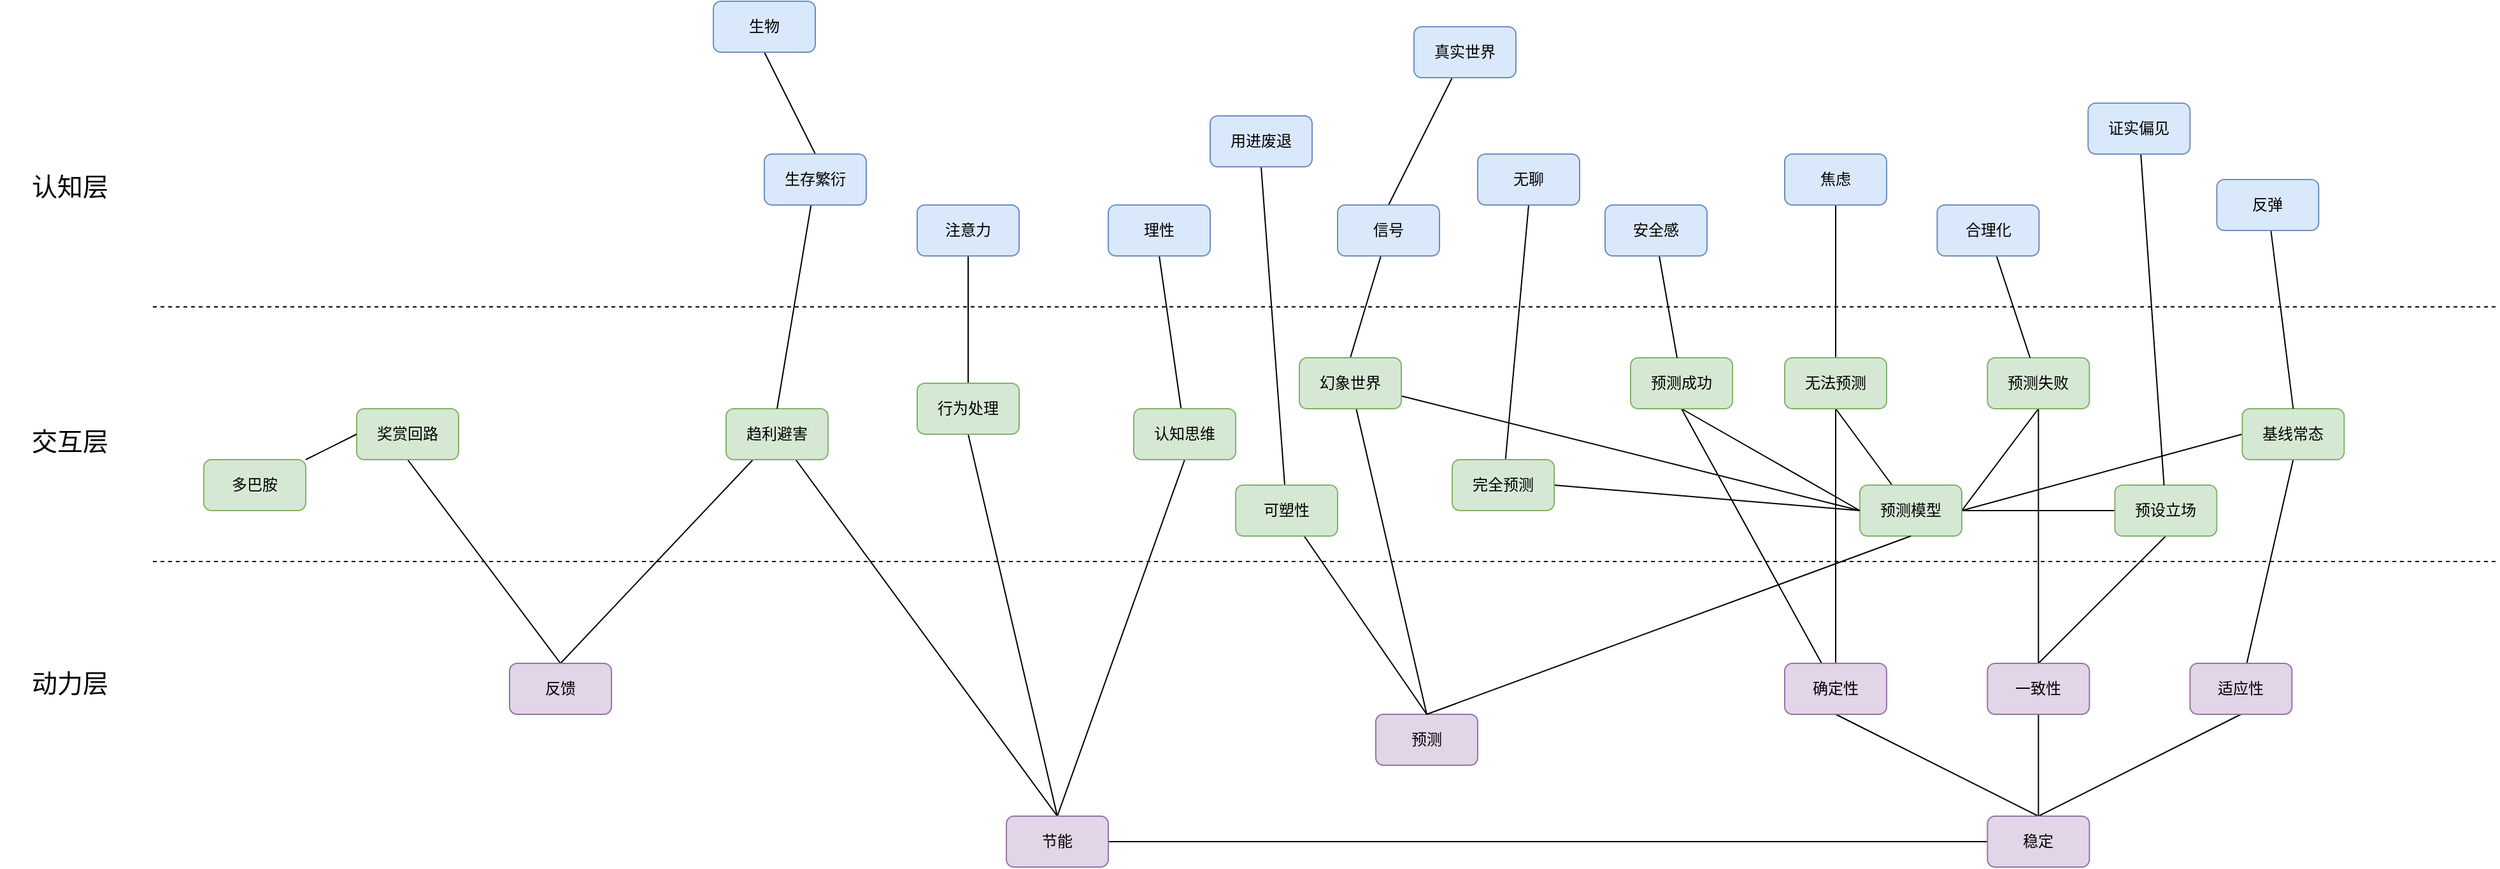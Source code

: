<mxfile version="23.1.1" type="github">
  <diagram name="第 1 页" id="S1ESDCBF1DzJsObu27Jt">
    <mxGraphModel dx="1687" dy="878" grid="1" gridSize="10" guides="1" tooltips="1" connect="1" arrows="1" fold="1" page="1" pageScale="1" pageWidth="827" pageHeight="1169" math="0" shadow="0">
      <root>
        <mxCell id="0" />
        <mxCell id="1" parent="0" />
        <mxCell id="J_500TB361rXNfJ9Qsu5-1" value="" style="endArrow=none;dashed=1;html=1;rounded=0;" edge="1" parent="1">
          <mxGeometry width="50" height="50" relative="1" as="geometry">
            <mxPoint x="160" y="440" as="sourcePoint" />
            <mxPoint x="2000" y="440" as="targetPoint" />
          </mxGeometry>
        </mxCell>
        <mxCell id="J_500TB361rXNfJ9Qsu5-2" value="" style="endArrow=none;dashed=1;html=1;rounded=0;" edge="1" parent="1">
          <mxGeometry width="50" height="50" relative="1" as="geometry">
            <mxPoint x="160" y="640" as="sourcePoint" />
            <mxPoint x="2000" y="640" as="targetPoint" />
          </mxGeometry>
        </mxCell>
        <mxCell id="J_500TB361rXNfJ9Qsu5-3" value="认知层" style="text;html=1;strokeColor=none;fillColor=none;align=center;verticalAlign=middle;whiteSpace=wrap;rounded=0;fontSize=20;" vertex="1" parent="1">
          <mxGeometry x="40" y="330" width="110" height="30" as="geometry" />
        </mxCell>
        <mxCell id="J_500TB361rXNfJ9Qsu5-4" value="交互层" style="text;html=1;strokeColor=none;fillColor=none;align=center;verticalAlign=middle;whiteSpace=wrap;rounded=0;fontSize=20;" vertex="1" parent="1">
          <mxGeometry x="40" y="530" width="110" height="30" as="geometry" />
        </mxCell>
        <mxCell id="J_500TB361rXNfJ9Qsu5-5" value="动力层" style="text;html=1;strokeColor=none;fillColor=none;align=center;verticalAlign=middle;whiteSpace=wrap;rounded=0;fontSize=20;" vertex="1" parent="1">
          <mxGeometry x="40" y="720" width="110" height="30" as="geometry" />
        </mxCell>
        <mxCell id="J_500TB361rXNfJ9Qsu5-52" style="edgeStyle=none;shape=connector;rounded=0;orthogonalLoop=1;jettySize=auto;html=1;entryX=0.5;entryY=0;entryDx=0;entryDy=0;labelBackgroundColor=default;strokeColor=default;align=center;verticalAlign=middle;fontFamily=Helvetica;fontSize=11;fontColor=default;endArrow=none;endFill=0;" edge="1" parent="1" source="J_500TB361rXNfJ9Qsu5-18" target="J_500TB361rXNfJ9Qsu5-50">
          <mxGeometry relative="1" as="geometry" />
        </mxCell>
        <mxCell id="J_500TB361rXNfJ9Qsu5-86" style="edgeStyle=none;shape=connector;rounded=0;orthogonalLoop=1;jettySize=auto;html=1;entryX=0.5;entryY=0;entryDx=0;entryDy=0;labelBackgroundColor=default;strokeColor=default;align=center;verticalAlign=middle;fontFamily=Helvetica;fontSize=11;fontColor=default;endArrow=none;endFill=0;" edge="1" parent="1" source="J_500TB361rXNfJ9Qsu5-18" target="J_500TB361rXNfJ9Qsu5-80">
          <mxGeometry relative="1" as="geometry" />
        </mxCell>
        <mxCell id="J_500TB361rXNfJ9Qsu5-18" value="趋利避害" style="rounded=1;whiteSpace=wrap;html=1;fillColor=#d5e8d4;strokeColor=#82b366;" vertex="1" parent="1">
          <mxGeometry x="610" y="520" width="80" height="40" as="geometry" />
        </mxCell>
        <mxCell id="J_500TB361rXNfJ9Qsu5-44" style="rounded=0;orthogonalLoop=1;jettySize=auto;html=1;entryX=0.5;entryY=0;entryDx=0;entryDy=0;endArrow=none;endFill=0;exitX=0.5;exitY=1;exitDx=0;exitDy=0;" edge="1" parent="1" source="J_500TB361rXNfJ9Qsu5-19" target="J_500TB361rXNfJ9Qsu5-43">
          <mxGeometry relative="1" as="geometry" />
        </mxCell>
        <mxCell id="J_500TB361rXNfJ9Qsu5-19" value="生物" style="rounded=1;whiteSpace=wrap;html=1;fillColor=#dae8fc;strokeColor=#6c8ebf;" vertex="1" parent="1">
          <mxGeometry x="600" y="200" width="80" height="40" as="geometry" />
        </mxCell>
        <mxCell id="J_500TB361rXNfJ9Qsu5-46" style="edgeStyle=none;shape=connector;rounded=0;orthogonalLoop=1;jettySize=auto;html=1;entryX=0.5;entryY=0;entryDx=0;entryDy=0;labelBackgroundColor=default;strokeColor=default;align=center;verticalAlign=middle;fontFamily=Helvetica;fontSize=11;fontColor=default;endArrow=none;endFill=0;" edge="1" parent="1" source="J_500TB361rXNfJ9Qsu5-43" target="J_500TB361rXNfJ9Qsu5-18">
          <mxGeometry relative="1" as="geometry" />
        </mxCell>
        <mxCell id="J_500TB361rXNfJ9Qsu5-43" value="生存繁衍" style="rounded=1;whiteSpace=wrap;html=1;fillColor=#dae8fc;strokeColor=#6c8ebf;" vertex="1" parent="1">
          <mxGeometry x="640" y="320" width="80" height="40" as="geometry" />
        </mxCell>
        <mxCell id="J_500TB361rXNfJ9Qsu5-56" style="edgeStyle=none;shape=connector;rounded=0;orthogonalLoop=1;jettySize=auto;html=1;labelBackgroundColor=default;strokeColor=default;align=center;verticalAlign=middle;fontFamily=Helvetica;fontSize=11;fontColor=default;endArrow=none;endFill=0;exitX=0.5;exitY=0;exitDx=0;exitDy=0;entryX=0.5;entryY=1;entryDx=0;entryDy=0;" edge="1" parent="1" source="J_500TB361rXNfJ9Qsu5-50" target="J_500TB361rXNfJ9Qsu5-78">
          <mxGeometry relative="1" as="geometry">
            <mxPoint x="860" y="560" as="targetPoint" />
          </mxGeometry>
        </mxCell>
        <mxCell id="J_500TB361rXNfJ9Qsu5-57" style="edgeStyle=none;shape=connector;rounded=0;orthogonalLoop=1;jettySize=auto;html=1;entryX=0.5;entryY=1;entryDx=0;entryDy=0;labelBackgroundColor=default;strokeColor=default;align=center;verticalAlign=middle;fontFamily=Helvetica;fontSize=11;fontColor=default;endArrow=none;endFill=0;exitX=0.5;exitY=0;exitDx=0;exitDy=0;" edge="1" parent="1" source="J_500TB361rXNfJ9Qsu5-50" target="J_500TB361rXNfJ9Qsu5-55">
          <mxGeometry relative="1" as="geometry" />
        </mxCell>
        <mxCell id="J_500TB361rXNfJ9Qsu5-131" style="edgeStyle=none;shape=connector;rounded=0;orthogonalLoop=1;jettySize=auto;html=1;entryX=0;entryY=0.5;entryDx=0;entryDy=0;labelBackgroundColor=default;strokeColor=default;align=center;verticalAlign=middle;fontFamily=Helvetica;fontSize=11;fontColor=default;endArrow=none;endFill=0;" edge="1" parent="1" source="J_500TB361rXNfJ9Qsu5-50" target="J_500TB361rXNfJ9Qsu5-92">
          <mxGeometry relative="1" as="geometry" />
        </mxCell>
        <mxCell id="J_500TB361rXNfJ9Qsu5-50" value="节能" style="rounded=1;whiteSpace=wrap;html=1;fillColor=#e1d5e7;strokeColor=#9673a6;" vertex="1" parent="1">
          <mxGeometry x="830" y="840" width="80" height="40" as="geometry" />
        </mxCell>
        <mxCell id="J_500TB361rXNfJ9Qsu5-91" style="edgeStyle=none;shape=connector;rounded=0;orthogonalLoop=1;jettySize=auto;html=1;entryX=0.5;entryY=1;entryDx=0;entryDy=0;labelBackgroundColor=default;strokeColor=default;align=center;verticalAlign=middle;fontFamily=Helvetica;fontSize=11;fontColor=default;endArrow=none;endFill=0;" edge="1" parent="1" source="J_500TB361rXNfJ9Qsu5-55" target="J_500TB361rXNfJ9Qsu5-90">
          <mxGeometry relative="1" as="geometry" />
        </mxCell>
        <mxCell id="J_500TB361rXNfJ9Qsu5-55" value="认知思维" style="rounded=1;whiteSpace=wrap;html=1;fillColor=#d5e8d4;strokeColor=#82b366;" vertex="1" parent="1">
          <mxGeometry x="930" y="520" width="80" height="40" as="geometry" />
        </mxCell>
        <mxCell id="J_500TB361rXNfJ9Qsu5-89" style="edgeStyle=none;shape=connector;rounded=0;orthogonalLoop=1;jettySize=auto;html=1;labelBackgroundColor=default;strokeColor=default;align=center;verticalAlign=middle;fontFamily=Helvetica;fontSize=11;fontColor=default;endArrow=none;endFill=0;" edge="1" parent="1" source="J_500TB361rXNfJ9Qsu5-78" target="J_500TB361rXNfJ9Qsu5-88">
          <mxGeometry relative="1" as="geometry" />
        </mxCell>
        <mxCell id="J_500TB361rXNfJ9Qsu5-78" value="行为处理" style="rounded=1;whiteSpace=wrap;html=1;fillColor=#d5e8d4;strokeColor=#82b366;" vertex="1" parent="1">
          <mxGeometry x="760" y="500" width="80" height="40" as="geometry" />
        </mxCell>
        <mxCell id="J_500TB361rXNfJ9Qsu5-83" style="edgeStyle=none;shape=connector;rounded=0;orthogonalLoop=1;jettySize=auto;html=1;entryX=0.5;entryY=1;entryDx=0;entryDy=0;labelBackgroundColor=default;strokeColor=default;align=center;verticalAlign=middle;fontFamily=Helvetica;fontSize=11;fontColor=default;endArrow=none;endFill=0;exitX=0.5;exitY=0;exitDx=0;exitDy=0;" edge="1" parent="1" source="J_500TB361rXNfJ9Qsu5-80" target="J_500TB361rXNfJ9Qsu5-82">
          <mxGeometry relative="1" as="geometry" />
        </mxCell>
        <mxCell id="J_500TB361rXNfJ9Qsu5-80" value="反馈" style="rounded=1;whiteSpace=wrap;html=1;fillColor=#e1d5e7;strokeColor=#9673a6;" vertex="1" parent="1">
          <mxGeometry x="440" y="720" width="80" height="40" as="geometry" />
        </mxCell>
        <mxCell id="J_500TB361rXNfJ9Qsu5-82" value="奖赏回路" style="rounded=1;whiteSpace=wrap;html=1;fillColor=#d5e8d4;strokeColor=#82b366;" vertex="1" parent="1">
          <mxGeometry x="320" y="520" width="80" height="40" as="geometry" />
        </mxCell>
        <mxCell id="J_500TB361rXNfJ9Qsu5-85" style="edgeStyle=none;shape=connector;rounded=0;orthogonalLoop=1;jettySize=auto;html=1;entryX=0;entryY=0.5;entryDx=0;entryDy=0;labelBackgroundColor=default;strokeColor=default;align=center;verticalAlign=middle;fontFamily=Helvetica;fontSize=11;fontColor=default;endArrow=none;endFill=0;" edge="1" parent="1" source="J_500TB361rXNfJ9Qsu5-84" target="J_500TB361rXNfJ9Qsu5-82">
          <mxGeometry relative="1" as="geometry" />
        </mxCell>
        <mxCell id="J_500TB361rXNfJ9Qsu5-84" value="多巴胺" style="rounded=1;whiteSpace=wrap;html=1;fillColor=#d5e8d4;strokeColor=#82b366;" vertex="1" parent="1">
          <mxGeometry x="200" y="560" width="80" height="40" as="geometry" />
        </mxCell>
        <mxCell id="J_500TB361rXNfJ9Qsu5-88" value="注意力" style="rounded=1;whiteSpace=wrap;html=1;fillColor=#dae8fc;strokeColor=#6c8ebf;" vertex="1" parent="1">
          <mxGeometry x="760" y="360" width="80" height="40" as="geometry" />
        </mxCell>
        <mxCell id="J_500TB361rXNfJ9Qsu5-90" value="理性" style="rounded=1;whiteSpace=wrap;html=1;fillColor=#dae8fc;strokeColor=#6c8ebf;" vertex="1" parent="1">
          <mxGeometry x="910" y="360" width="80" height="40" as="geometry" />
        </mxCell>
        <mxCell id="J_500TB361rXNfJ9Qsu5-98" style="edgeStyle=none;shape=connector;rounded=0;orthogonalLoop=1;jettySize=auto;html=1;labelBackgroundColor=default;strokeColor=default;align=center;verticalAlign=middle;fontFamily=Helvetica;fontSize=11;fontColor=default;endArrow=none;endFill=0;" edge="1" parent="1" source="J_500TB361rXNfJ9Qsu5-92" target="J_500TB361rXNfJ9Qsu5-96">
          <mxGeometry relative="1" as="geometry" />
        </mxCell>
        <mxCell id="J_500TB361rXNfJ9Qsu5-99" style="edgeStyle=none;shape=connector;rounded=0;orthogonalLoop=1;jettySize=auto;html=1;entryX=0.5;entryY=1;entryDx=0;entryDy=0;labelBackgroundColor=default;strokeColor=default;align=center;verticalAlign=middle;fontFamily=Helvetica;fontSize=11;fontColor=default;endArrow=none;endFill=0;exitX=0.5;exitY=0;exitDx=0;exitDy=0;" edge="1" parent="1" source="J_500TB361rXNfJ9Qsu5-92" target="J_500TB361rXNfJ9Qsu5-95">
          <mxGeometry relative="1" as="geometry" />
        </mxCell>
        <mxCell id="J_500TB361rXNfJ9Qsu5-100" style="edgeStyle=none;shape=connector;rounded=0;orthogonalLoop=1;jettySize=auto;html=1;entryX=0.5;entryY=1;entryDx=0;entryDy=0;labelBackgroundColor=default;strokeColor=default;align=center;verticalAlign=middle;fontFamily=Helvetica;fontSize=11;fontColor=default;endArrow=none;endFill=0;exitX=0.5;exitY=0;exitDx=0;exitDy=0;" edge="1" parent="1" source="J_500TB361rXNfJ9Qsu5-92" target="J_500TB361rXNfJ9Qsu5-97">
          <mxGeometry relative="1" as="geometry" />
        </mxCell>
        <mxCell id="J_500TB361rXNfJ9Qsu5-92" value="稳定" style="rounded=1;whiteSpace=wrap;html=1;fillColor=#e1d5e7;strokeColor=#9673a6;" vertex="1" parent="1">
          <mxGeometry x="1600.17" y="840" width="80" height="40" as="geometry" />
        </mxCell>
        <mxCell id="J_500TB361rXNfJ9Qsu5-108" style="edgeStyle=none;shape=connector;rounded=0;orthogonalLoop=1;jettySize=auto;html=1;entryX=0.5;entryY=1;entryDx=0;entryDy=0;labelBackgroundColor=default;strokeColor=default;align=center;verticalAlign=middle;fontFamily=Helvetica;fontSize=11;fontColor=default;endArrow=none;endFill=0;" edge="1" parent="1" source="J_500TB361rXNfJ9Qsu5-95" target="J_500TB361rXNfJ9Qsu5-105">
          <mxGeometry relative="1" as="geometry" />
        </mxCell>
        <mxCell id="J_500TB361rXNfJ9Qsu5-112" style="edgeStyle=none;shape=connector;rounded=0;orthogonalLoop=1;jettySize=auto;html=1;entryX=0.5;entryY=1;entryDx=0;entryDy=0;labelBackgroundColor=default;strokeColor=default;align=center;verticalAlign=middle;fontFamily=Helvetica;fontSize=11;fontColor=default;endArrow=none;endFill=0;exitX=0.5;exitY=0;exitDx=0;exitDy=0;" edge="1" parent="1" source="J_500TB361rXNfJ9Qsu5-95" target="J_500TB361rXNfJ9Qsu5-106">
          <mxGeometry relative="1" as="geometry" />
        </mxCell>
        <mxCell id="J_500TB361rXNfJ9Qsu5-95" value="确定性" style="rounded=1;whiteSpace=wrap;html=1;fillColor=#e1d5e7;strokeColor=#9673a6;" vertex="1" parent="1">
          <mxGeometry x="1441" y="720" width="80" height="40" as="geometry" />
        </mxCell>
        <mxCell id="J_500TB361rXNfJ9Qsu5-117" style="edgeStyle=none;shape=connector;rounded=0;orthogonalLoop=1;jettySize=auto;html=1;entryX=0.5;entryY=1;entryDx=0;entryDy=0;labelBackgroundColor=default;strokeColor=default;align=center;verticalAlign=middle;fontFamily=Helvetica;fontSize=11;fontColor=default;endArrow=none;endFill=0;exitX=0.5;exitY=0;exitDx=0;exitDy=0;" edge="1" parent="1" source="J_500TB361rXNfJ9Qsu5-96" target="J_500TB361rXNfJ9Qsu5-115">
          <mxGeometry relative="1" as="geometry" />
        </mxCell>
        <mxCell id="J_500TB361rXNfJ9Qsu5-125" style="edgeStyle=none;shape=connector;rounded=0;orthogonalLoop=1;jettySize=auto;html=1;entryX=0.5;entryY=1;entryDx=0;entryDy=0;labelBackgroundColor=default;strokeColor=default;align=center;verticalAlign=middle;fontFamily=Helvetica;fontSize=11;fontColor=default;endArrow=none;endFill=0;exitX=0.5;exitY=0;exitDx=0;exitDy=0;" edge="1" parent="1" source="J_500TB361rXNfJ9Qsu5-96" target="J_500TB361rXNfJ9Qsu5-124">
          <mxGeometry relative="1" as="geometry" />
        </mxCell>
        <mxCell id="J_500TB361rXNfJ9Qsu5-96" value="一致性" style="rounded=1;whiteSpace=wrap;html=1;fillColor=#e1d5e7;strokeColor=#9673a6;" vertex="1" parent="1">
          <mxGeometry x="1600.17" y="720" width="80" height="40" as="geometry" />
        </mxCell>
        <mxCell id="J_500TB361rXNfJ9Qsu5-121" style="edgeStyle=none;shape=connector;rounded=0;orthogonalLoop=1;jettySize=auto;html=1;entryX=0.5;entryY=1;entryDx=0;entryDy=0;labelBackgroundColor=default;strokeColor=default;align=center;verticalAlign=middle;fontFamily=Helvetica;fontSize=11;fontColor=default;endArrow=none;endFill=0;" edge="1" parent="1" source="J_500TB361rXNfJ9Qsu5-97" target="J_500TB361rXNfJ9Qsu5-120">
          <mxGeometry relative="1" as="geometry" />
        </mxCell>
        <mxCell id="J_500TB361rXNfJ9Qsu5-97" value="适应性" style="rounded=1;whiteSpace=wrap;html=1;fillColor=#e1d5e7;strokeColor=#9673a6;" vertex="1" parent="1">
          <mxGeometry x="1759.17" y="720" width="80" height="40" as="geometry" />
        </mxCell>
        <mxCell id="J_500TB361rXNfJ9Qsu5-107" style="edgeStyle=none;shape=connector;rounded=0;orthogonalLoop=1;jettySize=auto;html=1;entryX=0.5;entryY=1;entryDx=0;entryDy=0;labelBackgroundColor=default;strokeColor=default;align=center;verticalAlign=middle;fontFamily=Helvetica;fontSize=11;fontColor=default;endArrow=none;endFill=0;exitX=0;exitY=0.5;exitDx=0;exitDy=0;" edge="1" parent="1" source="J_500TB361rXNfJ9Qsu5-101" target="J_500TB361rXNfJ9Qsu5-105">
          <mxGeometry relative="1" as="geometry">
            <mxPoint x="1500" y="591" as="sourcePoint" />
          </mxGeometry>
        </mxCell>
        <mxCell id="J_500TB361rXNfJ9Qsu5-111" style="edgeStyle=none;shape=connector;rounded=0;orthogonalLoop=1;jettySize=auto;html=1;entryX=0.5;entryY=1;entryDx=0;entryDy=0;labelBackgroundColor=default;strokeColor=default;align=center;verticalAlign=middle;fontFamily=Helvetica;fontSize=11;fontColor=default;endArrow=none;endFill=0;" edge="1" parent="1" source="J_500TB361rXNfJ9Qsu5-101" target="J_500TB361rXNfJ9Qsu5-106">
          <mxGeometry relative="1" as="geometry" />
        </mxCell>
        <mxCell id="J_500TB361rXNfJ9Qsu5-116" style="edgeStyle=none;shape=connector;rounded=0;orthogonalLoop=1;jettySize=auto;html=1;entryX=0.5;entryY=1;entryDx=0;entryDy=0;labelBackgroundColor=default;strokeColor=default;align=center;verticalAlign=middle;fontFamily=Helvetica;fontSize=11;fontColor=default;endArrow=none;endFill=0;exitX=1;exitY=0.5;exitDx=0;exitDy=0;" edge="1" parent="1" source="J_500TB361rXNfJ9Qsu5-101" target="J_500TB361rXNfJ9Qsu5-115">
          <mxGeometry relative="1" as="geometry">
            <mxPoint x="1560.503" y="560" as="sourcePoint" />
          </mxGeometry>
        </mxCell>
        <mxCell id="J_500TB361rXNfJ9Qsu5-128" style="edgeStyle=none;shape=connector;rounded=0;orthogonalLoop=1;jettySize=auto;html=1;entryX=0;entryY=0.5;entryDx=0;entryDy=0;labelBackgroundColor=default;strokeColor=default;align=center;verticalAlign=middle;fontFamily=Helvetica;fontSize=11;fontColor=default;endArrow=none;endFill=0;exitX=1;exitY=0.5;exitDx=0;exitDy=0;" edge="1" parent="1" source="J_500TB361rXNfJ9Qsu5-101" target="J_500TB361rXNfJ9Qsu5-124">
          <mxGeometry relative="1" as="geometry">
            <mxPoint x="1560.67" y="584.457" as="sourcePoint" />
          </mxGeometry>
        </mxCell>
        <mxCell id="J_500TB361rXNfJ9Qsu5-129" style="edgeStyle=none;shape=connector;rounded=0;orthogonalLoop=1;jettySize=auto;html=1;entryX=0;entryY=0.5;entryDx=0;entryDy=0;labelBackgroundColor=default;strokeColor=default;align=center;verticalAlign=middle;fontFamily=Helvetica;fontSize=11;fontColor=default;endArrow=none;endFill=0;exitX=1;exitY=0.5;exitDx=0;exitDy=0;" edge="1" parent="1" source="J_500TB361rXNfJ9Qsu5-101" target="J_500TB361rXNfJ9Qsu5-120">
          <mxGeometry relative="1" as="geometry">
            <mxPoint x="1561" y="574" as="sourcePoint" />
          </mxGeometry>
        </mxCell>
        <mxCell id="J_500TB361rXNfJ9Qsu5-133" style="edgeStyle=none;shape=connector;rounded=0;orthogonalLoop=1;jettySize=auto;html=1;entryX=1;entryY=0.5;entryDx=0;entryDy=0;labelBackgroundColor=default;strokeColor=default;align=center;verticalAlign=middle;fontFamily=Helvetica;fontSize=11;fontColor=default;endArrow=none;endFill=0;exitX=0;exitY=0.5;exitDx=0;exitDy=0;" edge="1" parent="1" source="J_500TB361rXNfJ9Qsu5-101" target="J_500TB361rXNfJ9Qsu5-132">
          <mxGeometry relative="1" as="geometry" />
        </mxCell>
        <mxCell id="J_500TB361rXNfJ9Qsu5-101" value="预测模型" style="rounded=1;whiteSpace=wrap;html=1;fillColor=#d5e8d4;strokeColor=#82b366;" vertex="1" parent="1">
          <mxGeometry x="1500" y="580" width="80" height="40" as="geometry" />
        </mxCell>
        <mxCell id="J_500TB361rXNfJ9Qsu5-105" value="预测成功" style="rounded=1;whiteSpace=wrap;html=1;fillColor=#d5e8d4;strokeColor=#82b366;" vertex="1" parent="1">
          <mxGeometry x="1320" y="480" width="80" height="40" as="geometry" />
        </mxCell>
        <mxCell id="J_500TB361rXNfJ9Qsu5-114" style="edgeStyle=none;shape=connector;rounded=0;orthogonalLoop=1;jettySize=auto;html=1;entryX=0.5;entryY=1;entryDx=0;entryDy=0;labelBackgroundColor=default;strokeColor=default;align=center;verticalAlign=middle;fontFamily=Helvetica;fontSize=11;fontColor=default;endArrow=none;endFill=0;" edge="1" parent="1" source="J_500TB361rXNfJ9Qsu5-106" target="J_500TB361rXNfJ9Qsu5-113">
          <mxGeometry relative="1" as="geometry" />
        </mxCell>
        <mxCell id="J_500TB361rXNfJ9Qsu5-106" value="无法预测" style="rounded=1;whiteSpace=wrap;html=1;fillColor=#d5e8d4;strokeColor=#82b366;" vertex="1" parent="1">
          <mxGeometry x="1441" y="480" width="80" height="40" as="geometry" />
        </mxCell>
        <mxCell id="J_500TB361rXNfJ9Qsu5-110" style="edgeStyle=none;shape=connector;rounded=0;orthogonalLoop=1;jettySize=auto;html=1;labelBackgroundColor=default;strokeColor=default;align=center;verticalAlign=middle;fontFamily=Helvetica;fontSize=11;fontColor=default;endArrow=none;endFill=0;" edge="1" parent="1" target="J_500TB361rXNfJ9Qsu5-105">
          <mxGeometry relative="1" as="geometry">
            <mxPoint x="1342.5" y="400" as="sourcePoint" />
          </mxGeometry>
        </mxCell>
        <mxCell id="J_500TB361rXNfJ9Qsu5-109" value="安全感" style="rounded=1;whiteSpace=wrap;html=1;fillColor=#dae8fc;strokeColor=#6c8ebf;" vertex="1" parent="1">
          <mxGeometry x="1300" y="360" width="80" height="40" as="geometry" />
        </mxCell>
        <mxCell id="J_500TB361rXNfJ9Qsu5-113" value="焦虑" style="rounded=1;whiteSpace=wrap;html=1;fillColor=#dae8fc;strokeColor=#6c8ebf;" vertex="1" parent="1">
          <mxGeometry x="1441" y="320" width="80" height="40" as="geometry" />
        </mxCell>
        <mxCell id="J_500TB361rXNfJ9Qsu5-115" value="预测失败" style="rounded=1;whiteSpace=wrap;html=1;fillColor=#d5e8d4;strokeColor=#82b366;" vertex="1" parent="1">
          <mxGeometry x="1600.17" y="480" width="80" height="40" as="geometry" />
        </mxCell>
        <mxCell id="J_500TB361rXNfJ9Qsu5-119" style="edgeStyle=none;shape=connector;rounded=0;orthogonalLoop=1;jettySize=auto;html=1;labelBackgroundColor=default;strokeColor=default;align=center;verticalAlign=middle;fontFamily=Helvetica;fontSize=11;fontColor=default;endArrow=none;endFill=0;" edge="1" parent="1" source="J_500TB361rXNfJ9Qsu5-118" target="J_500TB361rXNfJ9Qsu5-115">
          <mxGeometry relative="1" as="geometry" />
        </mxCell>
        <mxCell id="J_500TB361rXNfJ9Qsu5-118" value="合理化" style="rounded=1;whiteSpace=wrap;html=1;fillColor=#dae8fc;strokeColor=#6c8ebf;" vertex="1" parent="1">
          <mxGeometry x="1560.67" y="360" width="80" height="40" as="geometry" />
        </mxCell>
        <mxCell id="J_500TB361rXNfJ9Qsu5-120" value="基线常态" style="rounded=1;whiteSpace=wrap;html=1;fillColor=#d5e8d4;strokeColor=#82b366;" vertex="1" parent="1">
          <mxGeometry x="1800.17" y="520" width="80" height="40" as="geometry" />
        </mxCell>
        <mxCell id="J_500TB361rXNfJ9Qsu5-123" style="edgeStyle=none;shape=connector;rounded=0;orthogonalLoop=1;jettySize=auto;html=1;entryX=0.5;entryY=0;entryDx=0;entryDy=0;labelBackgroundColor=default;strokeColor=default;align=center;verticalAlign=middle;fontFamily=Helvetica;fontSize=11;fontColor=default;endArrow=none;endFill=0;" edge="1" parent="1" source="J_500TB361rXNfJ9Qsu5-122" target="J_500TB361rXNfJ9Qsu5-120">
          <mxGeometry relative="1" as="geometry" />
        </mxCell>
        <mxCell id="J_500TB361rXNfJ9Qsu5-122" value="反弹" style="rounded=1;whiteSpace=wrap;html=1;fillColor=#dae8fc;strokeColor=#6c8ebf;" vertex="1" parent="1">
          <mxGeometry x="1780.17" y="340" width="80" height="40" as="geometry" />
        </mxCell>
        <mxCell id="J_500TB361rXNfJ9Qsu5-124" value="预设立场" style="rounded=1;whiteSpace=wrap;html=1;fillColor=#d5e8d4;strokeColor=#82b366;" vertex="1" parent="1">
          <mxGeometry x="1700.17" y="580" width="80" height="40" as="geometry" />
        </mxCell>
        <mxCell id="J_500TB361rXNfJ9Qsu5-127" style="edgeStyle=none;shape=connector;rounded=0;orthogonalLoop=1;jettySize=auto;html=1;labelBackgroundColor=default;strokeColor=default;align=center;verticalAlign=middle;fontFamily=Helvetica;fontSize=11;fontColor=default;endArrow=none;endFill=0;" edge="1" parent="1" source="J_500TB361rXNfJ9Qsu5-126" target="J_500TB361rXNfJ9Qsu5-124">
          <mxGeometry relative="1" as="geometry" />
        </mxCell>
        <mxCell id="J_500TB361rXNfJ9Qsu5-126" value="证实偏见" style="rounded=1;whiteSpace=wrap;html=1;fillColor=#dae8fc;strokeColor=#6c8ebf;" vertex="1" parent="1">
          <mxGeometry x="1679.17" y="280" width="80" height="40" as="geometry" />
        </mxCell>
        <mxCell id="J_500TB361rXNfJ9Qsu5-135" style="edgeStyle=none;shape=connector;rounded=0;orthogonalLoop=1;jettySize=auto;html=1;entryX=0.5;entryY=1;entryDx=0;entryDy=0;labelBackgroundColor=default;strokeColor=default;align=center;verticalAlign=middle;fontFamily=Helvetica;fontSize=11;fontColor=default;endArrow=none;endFill=0;" edge="1" parent="1" source="J_500TB361rXNfJ9Qsu5-132" target="J_500TB361rXNfJ9Qsu5-134">
          <mxGeometry relative="1" as="geometry" />
        </mxCell>
        <mxCell id="J_500TB361rXNfJ9Qsu5-132" value="完全预测" style="rounded=1;whiteSpace=wrap;html=1;fillColor=#d5e8d4;strokeColor=#82b366;" vertex="1" parent="1">
          <mxGeometry x="1180" y="560" width="80" height="40" as="geometry" />
        </mxCell>
        <mxCell id="J_500TB361rXNfJ9Qsu5-134" value="无聊" style="rounded=1;whiteSpace=wrap;html=1;fillColor=#dae8fc;strokeColor=#6c8ebf;" vertex="1" parent="1">
          <mxGeometry x="1200" y="320" width="80" height="40" as="geometry" />
        </mxCell>
        <mxCell id="J_500TB361rXNfJ9Qsu5-136" value="预测" style="rounded=1;whiteSpace=wrap;html=1;fillColor=#e1d5e7;strokeColor=#9673a6;" vertex="1" parent="1">
          <mxGeometry x="1120" y="760" width="80" height="40" as="geometry" />
        </mxCell>
        <mxCell id="J_500TB361rXNfJ9Qsu5-137" style="edgeStyle=none;shape=connector;rounded=0;orthogonalLoop=1;jettySize=auto;html=1;labelBackgroundColor=default;strokeColor=default;align=center;verticalAlign=middle;fontFamily=Helvetica;fontSize=11;fontColor=default;endArrow=none;endFill=0;exitX=0.5;exitY=0;exitDx=0;exitDy=0;" edge="1" parent="1" source="J_500TB361rXNfJ9Qsu5-136">
          <mxGeometry relative="1" as="geometry">
            <mxPoint x="1540" y="620" as="targetPoint" />
          </mxGeometry>
        </mxCell>
        <mxCell id="J_500TB361rXNfJ9Qsu5-140" style="edgeStyle=none;shape=connector;rounded=0;orthogonalLoop=1;jettySize=auto;html=1;entryX=0.5;entryY=0;entryDx=0;entryDy=0;labelBackgroundColor=default;strokeColor=default;align=center;verticalAlign=middle;fontFamily=Helvetica;fontSize=11;fontColor=default;endArrow=none;endFill=0;" edge="1" parent="1" source="J_500TB361rXNfJ9Qsu5-138" target="J_500TB361rXNfJ9Qsu5-139">
          <mxGeometry relative="1" as="geometry" />
        </mxCell>
        <mxCell id="J_500TB361rXNfJ9Qsu5-138" value="真实世界" style="rounded=1;whiteSpace=wrap;html=1;fillColor=#dae8fc;strokeColor=#6c8ebf;" vertex="1" parent="1">
          <mxGeometry x="1150" y="220" width="80" height="40" as="geometry" />
        </mxCell>
        <mxCell id="J_500TB361rXNfJ9Qsu5-141" style="edgeStyle=none;shape=connector;rounded=0;orthogonalLoop=1;jettySize=auto;html=1;labelBackgroundColor=default;strokeColor=default;align=center;verticalAlign=middle;fontFamily=Helvetica;fontSize=11;fontColor=default;endArrow=none;endFill=0;entryX=0.5;entryY=0;entryDx=0;entryDy=0;" edge="1" parent="1" source="J_500TB361rXNfJ9Qsu5-139" target="J_500TB361rXNfJ9Qsu5-142">
          <mxGeometry relative="1" as="geometry">
            <mxPoint x="1090" y="520" as="targetPoint" />
          </mxGeometry>
        </mxCell>
        <mxCell id="J_500TB361rXNfJ9Qsu5-139" value="信号" style="rounded=1;whiteSpace=wrap;html=1;fillColor=#dae8fc;strokeColor=#6c8ebf;" vertex="1" parent="1">
          <mxGeometry x="1090" y="360" width="80" height="40" as="geometry" />
        </mxCell>
        <mxCell id="J_500TB361rXNfJ9Qsu5-144" style="edgeStyle=none;shape=connector;rounded=0;orthogonalLoop=1;jettySize=auto;html=1;entryX=0.5;entryY=0;entryDx=0;entryDy=0;labelBackgroundColor=default;strokeColor=default;align=center;verticalAlign=middle;fontFamily=Helvetica;fontSize=11;fontColor=default;endArrow=none;endFill=0;" edge="1" parent="1" source="J_500TB361rXNfJ9Qsu5-142" target="J_500TB361rXNfJ9Qsu5-136">
          <mxGeometry relative="1" as="geometry" />
        </mxCell>
        <mxCell id="J_500TB361rXNfJ9Qsu5-145" style="edgeStyle=none;shape=connector;rounded=0;orthogonalLoop=1;jettySize=auto;html=1;entryX=0;entryY=0.5;entryDx=0;entryDy=0;labelBackgroundColor=default;strokeColor=default;align=center;verticalAlign=middle;fontFamily=Helvetica;fontSize=11;fontColor=default;endArrow=none;endFill=0;" edge="1" parent="1" source="J_500TB361rXNfJ9Qsu5-142" target="J_500TB361rXNfJ9Qsu5-101">
          <mxGeometry relative="1" as="geometry" />
        </mxCell>
        <mxCell id="J_500TB361rXNfJ9Qsu5-142" value="幻象世界" style="rounded=1;whiteSpace=wrap;html=1;fillColor=#d5e8d4;strokeColor=#82b366;" vertex="1" parent="1">
          <mxGeometry x="1060" y="480" width="80" height="40" as="geometry" />
        </mxCell>
        <mxCell id="J_500TB361rXNfJ9Qsu5-147" style="edgeStyle=none;shape=connector;rounded=0;orthogonalLoop=1;jettySize=auto;html=1;entryX=0.5;entryY=0;entryDx=0;entryDy=0;labelBackgroundColor=default;strokeColor=default;align=center;verticalAlign=middle;fontFamily=Helvetica;fontSize=11;fontColor=default;endArrow=none;endFill=0;" edge="1" parent="1" source="J_500TB361rXNfJ9Qsu5-146" target="J_500TB361rXNfJ9Qsu5-136">
          <mxGeometry relative="1" as="geometry" />
        </mxCell>
        <mxCell id="J_500TB361rXNfJ9Qsu5-149" style="edgeStyle=none;shape=connector;rounded=0;orthogonalLoop=1;jettySize=auto;html=1;entryX=0.5;entryY=1;entryDx=0;entryDy=0;labelBackgroundColor=default;strokeColor=default;align=center;verticalAlign=middle;fontFamily=Helvetica;fontSize=11;fontColor=default;endArrow=none;endFill=0;" edge="1" parent="1" source="J_500TB361rXNfJ9Qsu5-146" target="J_500TB361rXNfJ9Qsu5-148">
          <mxGeometry relative="1" as="geometry" />
        </mxCell>
        <mxCell id="J_500TB361rXNfJ9Qsu5-146" value="可塑性" style="rounded=1;whiteSpace=wrap;html=1;fillColor=#d5e8d4;strokeColor=#82b366;" vertex="1" parent="1">
          <mxGeometry x="1010" y="580" width="80" height="40" as="geometry" />
        </mxCell>
        <mxCell id="J_500TB361rXNfJ9Qsu5-148" value="用进废退" style="rounded=1;whiteSpace=wrap;html=1;fillColor=#dae8fc;strokeColor=#6c8ebf;" vertex="1" parent="1">
          <mxGeometry x="990" y="290" width="80" height="40" as="geometry" />
        </mxCell>
      </root>
    </mxGraphModel>
  </diagram>
</mxfile>
